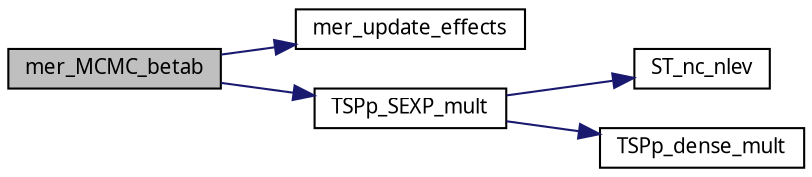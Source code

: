 digraph G
{
  edge [fontname="FreeSans.ttf",fontsize=10,labelfontname="FreeSans.ttf",labelfontsize=10];
  node [fontname="FreeSans.ttf",fontsize=10,shape=record];
  rankdir=LR;
  Node1 [label="mer_MCMC_betab",height=0.2,width=0.4,color="black", fillcolor="grey75", style="filled" fontcolor="black"];
  Node1 -> Node2 [color="midnightblue",fontsize=10,style="solid",fontname="FreeSans.ttf"];
  Node2 [label="mer_update_effects",height=0.2,width=0.4,color="black", fillcolor="white", style="filled",URL="$lmer_8c.html#21adcf526681f1efd1ad0c4727ff4069",tooltip="Update the contents of the fixef, ranef and uvec slots in an lmer object."];
  Node1 -> Node3 [color="midnightblue",fontsize=10,style="solid",fontname="FreeSans.ttf"];
  Node3 [label="TSPp_SEXP_mult",height=0.2,width=0.4,color="black", fillcolor="white", style="filled",URL="$lmer_8c.html#c3e6fe9ad75e0e963c024ab8d81f6a4d",tooltip="dest = T *% S *% t(P) *% src"];
  Node3 -> Node4 [color="midnightblue",fontsize=10,style="solid",fontname="FreeSans.ttf"];
  Node4 [label="ST_nc_nlev",height=0.2,width=0.4,color="black", fillcolor="white", style="filled",URL="$lmer_8c.html#3a7fab2a88117d83971db12f53eaa91e",tooltip="Populate the st, nc and nlev arrays."];
  Node3 -> Node5 [color="midnightblue",fontsize=10,style="solid",fontname="FreeSans.ttf"];
  Node5 [label="TSPp_dense_mult",height=0.2,width=0.4,color="black", fillcolor="white", style="filled",URL="$lmer_8c.html#04a657beb8b55592a9bc91a765a04c13",tooltip="Internal version of TSPp_SEXP_mult."];
}
